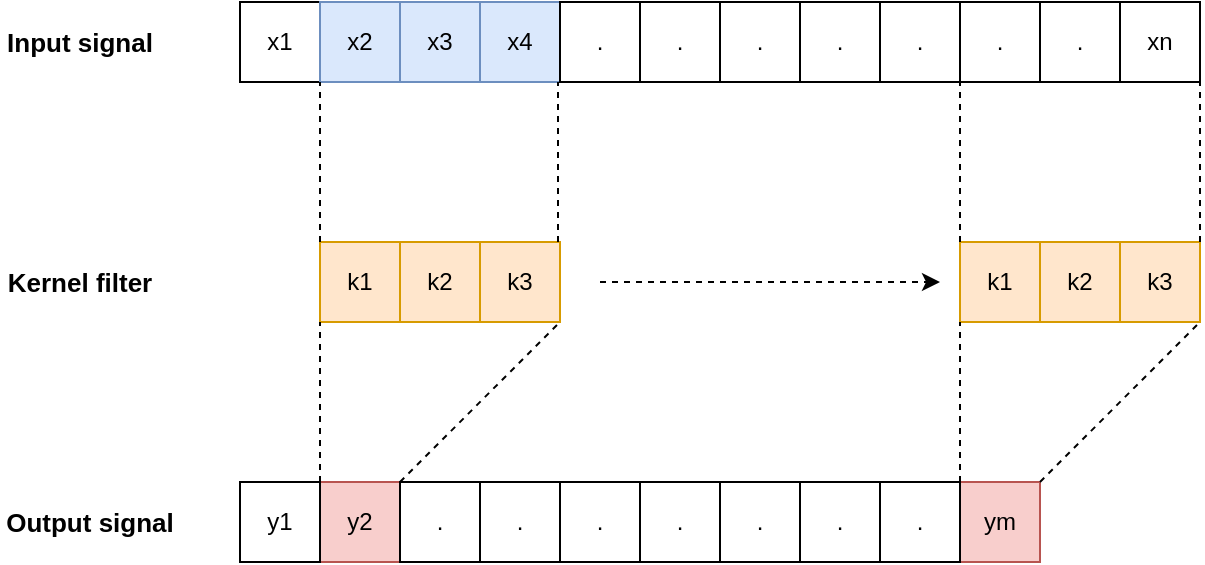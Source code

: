 <mxfile version="18.0.6" type="device"><diagram id="FvwHZh9JM1N_8OlVKe4T" name="Seite-1"><mxGraphModel dx="1104" dy="865" grid="1" gridSize="10" guides="1" tooltips="1" connect="1" arrows="1" fold="1" page="1" pageScale="1" pageWidth="827" pageHeight="1169" math="0" shadow="0"><root><mxCell id="0"/><mxCell id="1" parent="0"/><mxCell id="ry3zK_b1W2M4pXo-p4cQ-1" value="x1" style="whiteSpace=wrap;html=1;aspect=fixed;" vertex="1" parent="1"><mxGeometry x="160" y="200" width="40" height="40" as="geometry"/></mxCell><mxCell id="ry3zK_b1W2M4pXo-p4cQ-2" value="x2" style="whiteSpace=wrap;html=1;aspect=fixed;fillColor=#dae8fc;strokeColor=#6c8ebf;" vertex="1" parent="1"><mxGeometry x="200" y="200" width="40" height="40" as="geometry"/></mxCell><mxCell id="ry3zK_b1W2M4pXo-p4cQ-3" value="x3" style="whiteSpace=wrap;html=1;aspect=fixed;fillColor=#dae8fc;strokeColor=#6c8ebf;" vertex="1" parent="1"><mxGeometry x="240" y="200" width="40" height="40" as="geometry"/></mxCell><mxCell id="ry3zK_b1W2M4pXo-p4cQ-4" value="x4" style="whiteSpace=wrap;html=1;aspect=fixed;fillColor=#dae8fc;strokeColor=#6c8ebf;" vertex="1" parent="1"><mxGeometry x="280" y="200" width="40" height="40" as="geometry"/></mxCell><mxCell id="ry3zK_b1W2M4pXo-p4cQ-5" value="." style="whiteSpace=wrap;html=1;aspect=fixed;" vertex="1" parent="1"><mxGeometry x="320" y="200" width="40" height="40" as="geometry"/></mxCell><mxCell id="ry3zK_b1W2M4pXo-p4cQ-6" value="." style="whiteSpace=wrap;html=1;aspect=fixed;" vertex="1" parent="1"><mxGeometry x="360" y="200" width="40" height="40" as="geometry"/></mxCell><mxCell id="ry3zK_b1W2M4pXo-p4cQ-7" value="." style="whiteSpace=wrap;html=1;aspect=fixed;" vertex="1" parent="1"><mxGeometry x="400" y="200" width="40" height="40" as="geometry"/></mxCell><mxCell id="ry3zK_b1W2M4pXo-p4cQ-8" value="." style="whiteSpace=wrap;html=1;aspect=fixed;" vertex="1" parent="1"><mxGeometry x="440" y="200" width="40" height="40" as="geometry"/></mxCell><mxCell id="ry3zK_b1W2M4pXo-p4cQ-9" value="." style="whiteSpace=wrap;html=1;aspect=fixed;" vertex="1" parent="1"><mxGeometry x="480" y="200" width="40" height="40" as="geometry"/></mxCell><mxCell id="ry3zK_b1W2M4pXo-p4cQ-10" value="." style="whiteSpace=wrap;html=1;aspect=fixed;" vertex="1" parent="1"><mxGeometry x="520" y="200" width="40" height="40" as="geometry"/></mxCell><mxCell id="ry3zK_b1W2M4pXo-p4cQ-11" value="." style="whiteSpace=wrap;html=1;aspect=fixed;" vertex="1" parent="1"><mxGeometry x="560" y="200" width="40" height="40" as="geometry"/></mxCell><mxCell id="ry3zK_b1W2M4pXo-p4cQ-12" value="xn" style="whiteSpace=wrap;html=1;aspect=fixed;" vertex="1" parent="1"><mxGeometry x="600" y="200" width="40" height="40" as="geometry"/></mxCell><mxCell id="ry3zK_b1W2M4pXo-p4cQ-13" value="Input signal" style="text;html=1;strokeColor=none;fillColor=none;align=center;verticalAlign=middle;whiteSpace=wrap;rounded=0;fontStyle=1;fontSize=13;" vertex="1" parent="1"><mxGeometry x="40" y="205" width="80" height="30" as="geometry"/></mxCell><mxCell id="ry3zK_b1W2M4pXo-p4cQ-14" value="k1" style="whiteSpace=wrap;html=1;aspect=fixed;fillColor=#ffe6cc;strokeColor=#d79b00;" vertex="1" parent="1"><mxGeometry x="200" y="320" width="40" height="40" as="geometry"/></mxCell><mxCell id="ry3zK_b1W2M4pXo-p4cQ-15" value="k2" style="whiteSpace=wrap;html=1;aspect=fixed;fillColor=#ffe6cc;strokeColor=#d79b00;" vertex="1" parent="1"><mxGeometry x="240" y="320" width="40" height="40" as="geometry"/></mxCell><mxCell id="ry3zK_b1W2M4pXo-p4cQ-16" value="k3" style="whiteSpace=wrap;html=1;aspect=fixed;fillColor=#ffe6cc;strokeColor=#d79b00;" vertex="1" parent="1"><mxGeometry x="280" y="320" width="40" height="40" as="geometry"/></mxCell><mxCell id="ry3zK_b1W2M4pXo-p4cQ-17" value="y2" style="whiteSpace=wrap;html=1;aspect=fixed;fillColor=#f8cecc;strokeColor=#b85450;" vertex="1" parent="1"><mxGeometry x="200" y="440" width="40" height="40" as="geometry"/></mxCell><mxCell id="ry3zK_b1W2M4pXo-p4cQ-19" value="Kernel filter" style="text;html=1;strokeColor=none;fillColor=none;align=center;verticalAlign=middle;whiteSpace=wrap;rounded=0;fontStyle=1;fontSize=13;" vertex="1" parent="1"><mxGeometry x="40" y="325" width="80" height="30" as="geometry"/></mxCell><mxCell id="ry3zK_b1W2M4pXo-p4cQ-21" value="Output signal" style="text;html=1;strokeColor=none;fillColor=none;align=center;verticalAlign=middle;whiteSpace=wrap;rounded=0;fontStyle=1;fontSize=13;" vertex="1" parent="1"><mxGeometry x="40" y="445" width="90" height="30" as="geometry"/></mxCell><mxCell id="ry3zK_b1W2M4pXo-p4cQ-22" value="." style="whiteSpace=wrap;html=1;aspect=fixed;" vertex="1" parent="1"><mxGeometry x="240" y="440" width="40" height="40" as="geometry"/></mxCell><mxCell id="ry3zK_b1W2M4pXo-p4cQ-23" value="." style="whiteSpace=wrap;html=1;aspect=fixed;" vertex="1" parent="1"><mxGeometry x="280" y="440" width="40" height="40" as="geometry"/></mxCell><mxCell id="ry3zK_b1W2M4pXo-p4cQ-24" value="." style="whiteSpace=wrap;html=1;aspect=fixed;" vertex="1" parent="1"><mxGeometry x="320" y="440" width="40" height="40" as="geometry"/></mxCell><mxCell id="ry3zK_b1W2M4pXo-p4cQ-25" value="." style="whiteSpace=wrap;html=1;aspect=fixed;" vertex="1" parent="1"><mxGeometry x="360" y="440" width="40" height="40" as="geometry"/></mxCell><mxCell id="ry3zK_b1W2M4pXo-p4cQ-26" value="." style="whiteSpace=wrap;html=1;aspect=fixed;" vertex="1" parent="1"><mxGeometry x="400" y="440" width="40" height="40" as="geometry"/></mxCell><mxCell id="ry3zK_b1W2M4pXo-p4cQ-27" value="" style="endArrow=none;dashed=1;html=1;rounded=0;entryX=0;entryY=1;entryDx=0;entryDy=0;exitX=0;exitY=0;exitDx=0;exitDy=0;" edge="1" parent="1" source="ry3zK_b1W2M4pXo-p4cQ-14" target="ry3zK_b1W2M4pXo-p4cQ-2"><mxGeometry width="50" height="50" relative="1" as="geometry"><mxPoint x="280" y="460" as="sourcePoint"/><mxPoint x="330" y="410" as="targetPoint"/></mxGeometry></mxCell><mxCell id="ry3zK_b1W2M4pXo-p4cQ-28" value="" style="endArrow=none;dashed=1;html=1;rounded=0;entryX=0;entryY=1;entryDx=0;entryDy=0;exitX=0;exitY=0;exitDx=0;exitDy=0;" edge="1" parent="1"><mxGeometry width="50" height="50" relative="1" as="geometry"><mxPoint x="319" y="320" as="sourcePoint"/><mxPoint x="319" y="240" as="targetPoint"/></mxGeometry></mxCell><mxCell id="ry3zK_b1W2M4pXo-p4cQ-29" value="" style="endArrow=none;dashed=1;html=1;rounded=0;entryX=0;entryY=1;entryDx=0;entryDy=0;exitX=0;exitY=0;exitDx=0;exitDy=0;" edge="1" parent="1" source="ry3zK_b1W2M4pXo-p4cQ-17"><mxGeometry width="50" height="50" relative="1" as="geometry"><mxPoint x="200" y="440" as="sourcePoint"/><mxPoint x="200" y="360" as="targetPoint"/></mxGeometry></mxCell><mxCell id="ry3zK_b1W2M4pXo-p4cQ-30" value="" style="endArrow=none;dashed=1;html=1;rounded=0;exitX=0;exitY=0;exitDx=0;exitDy=0;" edge="1" parent="1" source="ry3zK_b1W2M4pXo-p4cQ-22"><mxGeometry width="50" height="50" relative="1" as="geometry"><mxPoint x="360" y="445" as="sourcePoint"/><mxPoint x="320" y="360" as="targetPoint"/></mxGeometry></mxCell><mxCell id="ry3zK_b1W2M4pXo-p4cQ-31" value="" style="shape=image;verticalLabelPosition=bottom;labelBackgroundColor=default;verticalAlign=top;aspect=fixed;imageAspect=0;image=https://upload.wikimedia.org/wikipedia/commons/thumb/e/e7/Greek_uc_sigma.svg/1200px-Greek_uc_sigma.svg.png;" vertex="1" parent="1"><mxGeometry x="200" y="400" width="40" height="40" as="geometry"/></mxCell><mxCell id="ry3zK_b1W2M4pXo-p4cQ-32" value="" style="endArrow=classic;html=1;rounded=0;dashed=1;" edge="1" parent="1"><mxGeometry width="50" height="50" relative="1" as="geometry"><mxPoint x="340" y="340" as="sourcePoint"/><mxPoint x="510" y="340" as="targetPoint"/></mxGeometry></mxCell><mxCell id="ry3zK_b1W2M4pXo-p4cQ-33" value="y1" style="whiteSpace=wrap;html=1;aspect=fixed;" vertex="1" parent="1"><mxGeometry x="160" y="440" width="40" height="40" as="geometry"/></mxCell><mxCell id="ry3zK_b1W2M4pXo-p4cQ-34" value="." style="whiteSpace=wrap;html=1;aspect=fixed;" vertex="1" parent="1"><mxGeometry x="440" y="440" width="40" height="40" as="geometry"/></mxCell><mxCell id="ry3zK_b1W2M4pXo-p4cQ-35" value="ym" style="whiteSpace=wrap;html=1;aspect=fixed;fillColor=#f8cecc;strokeColor=#b85450;" vertex="1" parent="1"><mxGeometry x="520" y="440" width="40" height="40" as="geometry"/></mxCell><mxCell id="ry3zK_b1W2M4pXo-p4cQ-38" value="k1" style="whiteSpace=wrap;html=1;aspect=fixed;fillColor=#ffe6cc;strokeColor=#d79b00;" vertex="1" parent="1"><mxGeometry x="520" y="320" width="40" height="40" as="geometry"/></mxCell><mxCell id="ry3zK_b1W2M4pXo-p4cQ-39" value="k2" style="whiteSpace=wrap;html=1;aspect=fixed;fillColor=#ffe6cc;strokeColor=#d79b00;" vertex="1" parent="1"><mxGeometry x="560" y="320" width="40" height="40" as="geometry"/></mxCell><mxCell id="ry3zK_b1W2M4pXo-p4cQ-40" value="k3" style="whiteSpace=wrap;html=1;aspect=fixed;fillColor=#ffe6cc;strokeColor=#d79b00;" vertex="1" parent="1"><mxGeometry x="600" y="320" width="40" height="40" as="geometry"/></mxCell><mxCell id="ry3zK_b1W2M4pXo-p4cQ-41" value="" style="endArrow=none;dashed=1;html=1;rounded=0;entryX=0;entryY=1;entryDx=0;entryDy=0;" edge="1" parent="1" target="ry3zK_b1W2M4pXo-p4cQ-10"><mxGeometry width="50" height="50" relative="1" as="geometry"><mxPoint x="520" y="320" as="sourcePoint"/><mxPoint x="520" y="245" as="targetPoint"/></mxGeometry></mxCell><mxCell id="ry3zK_b1W2M4pXo-p4cQ-42" value="" style="endArrow=none;dashed=1;html=1;rounded=0;entryX=1;entryY=1;entryDx=0;entryDy=0;" edge="1" parent="1" target="ry3zK_b1W2M4pXo-p4cQ-12"><mxGeometry width="50" height="50" relative="1" as="geometry"><mxPoint x="640" y="320" as="sourcePoint"/><mxPoint x="639" y="245" as="targetPoint"/></mxGeometry></mxCell><mxCell id="ry3zK_b1W2M4pXo-p4cQ-43" value="" style="endArrow=none;dashed=1;html=1;rounded=0;entryX=0;entryY=1;entryDx=0;entryDy=0;exitX=0;exitY=0;exitDx=0;exitDy=0;" edge="1" parent="1" source="ry3zK_b1W2M4pXo-p4cQ-35" target="ry3zK_b1W2M4pXo-p4cQ-38"><mxGeometry width="50" height="50" relative="1" as="geometry"><mxPoint x="520" y="440" as="sourcePoint"/><mxPoint x="520" y="365" as="targetPoint"/></mxGeometry></mxCell><mxCell id="ry3zK_b1W2M4pXo-p4cQ-44" value="" style="endArrow=none;dashed=1;html=1;rounded=0;entryX=1;entryY=1;entryDx=0;entryDy=0;exitX=1;exitY=0;exitDx=0;exitDy=0;" edge="1" parent="1" source="ry3zK_b1W2M4pXo-p4cQ-35" target="ry3zK_b1W2M4pXo-p4cQ-40"><mxGeometry width="50" height="50" relative="1" as="geometry"><mxPoint x="530" y="450" as="sourcePoint"/><mxPoint x="530" y="370" as="targetPoint"/></mxGeometry></mxCell><mxCell id="ry3zK_b1W2M4pXo-p4cQ-45" value="" style="shape=image;verticalLabelPosition=bottom;labelBackgroundColor=default;verticalAlign=top;aspect=fixed;imageAspect=0;image=https://upload.wikimedia.org/wikipedia/commons/thumb/e/e7/Greek_uc_sigma.svg/1200px-Greek_uc_sigma.svg.png;" vertex="1" parent="1"><mxGeometry x="530" y="400" width="40" height="40" as="geometry"/></mxCell><mxCell id="ry3zK_b1W2M4pXo-p4cQ-46" value="." style="whiteSpace=wrap;html=1;aspect=fixed;" vertex="1" parent="1"><mxGeometry x="480" y="440" width="40" height="40" as="geometry"/></mxCell></root></mxGraphModel></diagram></mxfile>